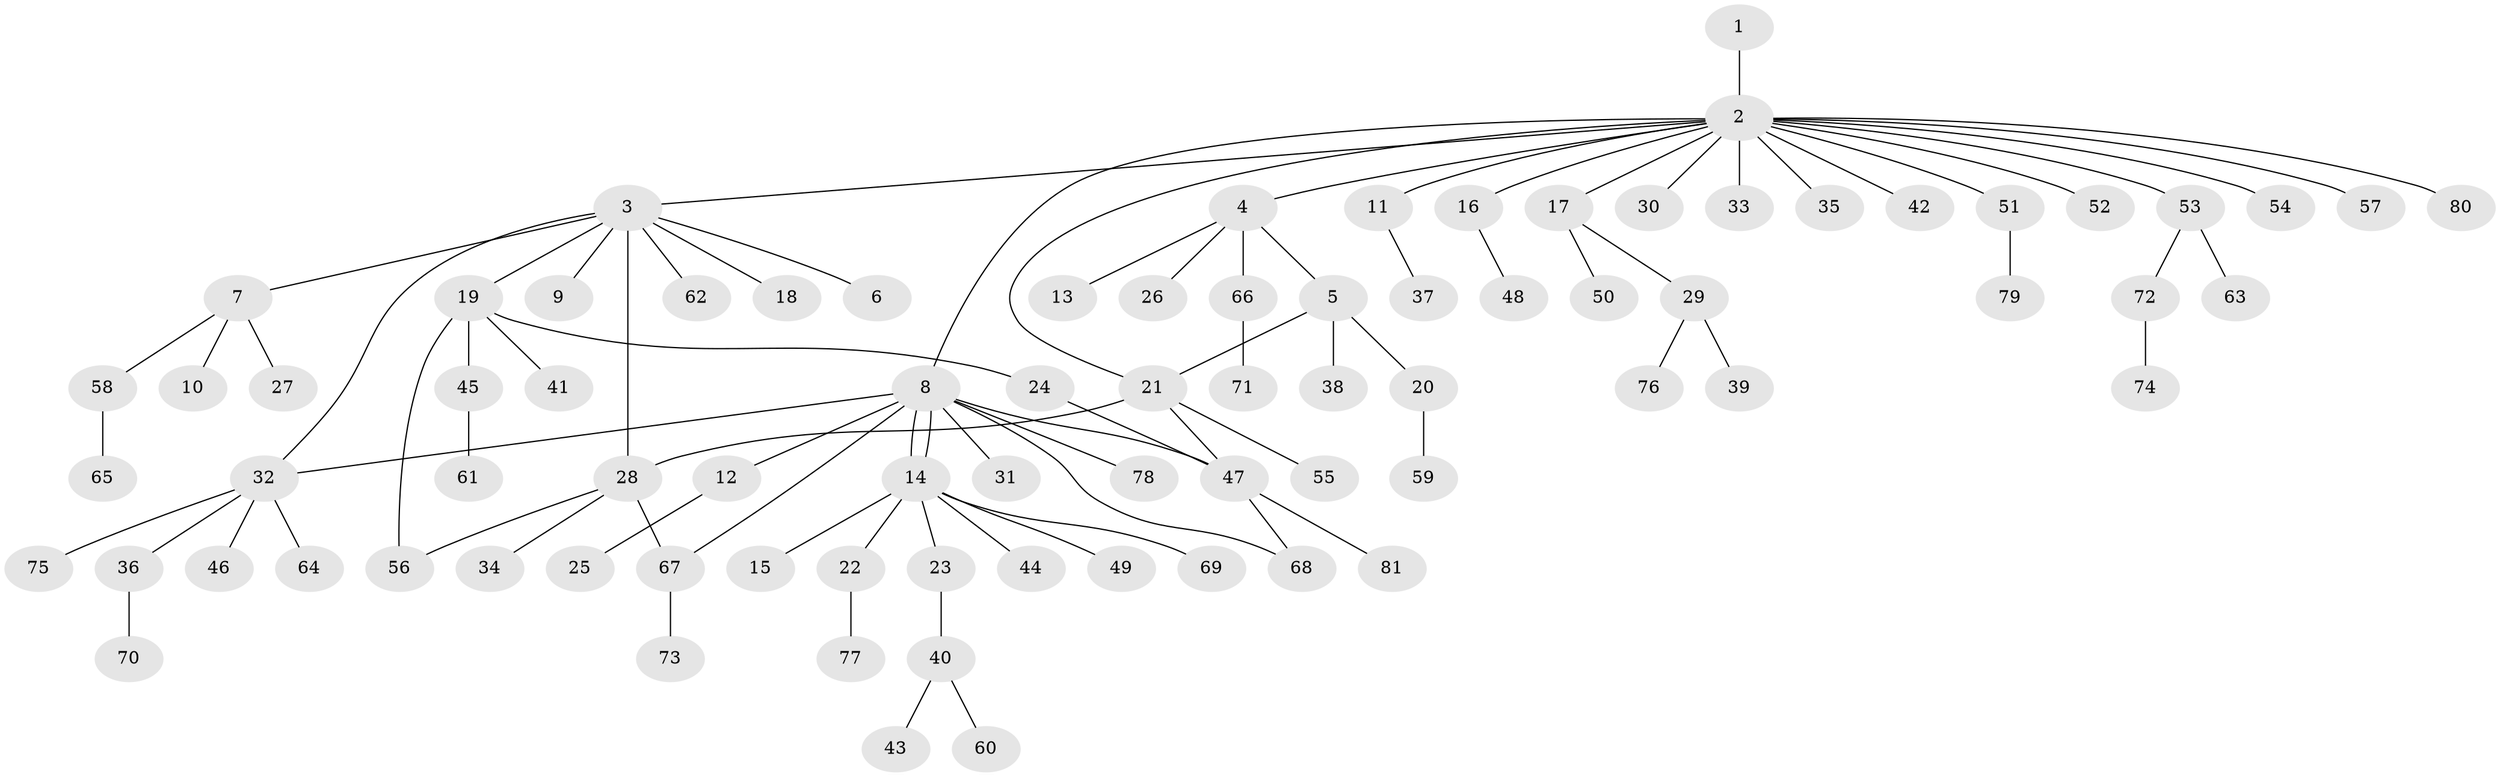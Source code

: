 // Generated by graph-tools (version 1.1) at 2025/11/02/27/25 16:11:11]
// undirected, 81 vertices, 89 edges
graph export_dot {
graph [start="1"]
  node [color=gray90,style=filled];
  1;
  2;
  3;
  4;
  5;
  6;
  7;
  8;
  9;
  10;
  11;
  12;
  13;
  14;
  15;
  16;
  17;
  18;
  19;
  20;
  21;
  22;
  23;
  24;
  25;
  26;
  27;
  28;
  29;
  30;
  31;
  32;
  33;
  34;
  35;
  36;
  37;
  38;
  39;
  40;
  41;
  42;
  43;
  44;
  45;
  46;
  47;
  48;
  49;
  50;
  51;
  52;
  53;
  54;
  55;
  56;
  57;
  58;
  59;
  60;
  61;
  62;
  63;
  64;
  65;
  66;
  67;
  68;
  69;
  70;
  71;
  72;
  73;
  74;
  75;
  76;
  77;
  78;
  79;
  80;
  81;
  1 -- 2;
  2 -- 3;
  2 -- 4;
  2 -- 8;
  2 -- 11;
  2 -- 16;
  2 -- 17;
  2 -- 21;
  2 -- 30;
  2 -- 33;
  2 -- 35;
  2 -- 42;
  2 -- 51;
  2 -- 52;
  2 -- 53;
  2 -- 54;
  2 -- 57;
  2 -- 80;
  3 -- 6;
  3 -- 7;
  3 -- 9;
  3 -- 18;
  3 -- 19;
  3 -- 28;
  3 -- 32;
  3 -- 62;
  4 -- 5;
  4 -- 13;
  4 -- 26;
  4 -- 66;
  5 -- 20;
  5 -- 21;
  5 -- 38;
  7 -- 10;
  7 -- 27;
  7 -- 58;
  8 -- 12;
  8 -- 14;
  8 -- 14;
  8 -- 31;
  8 -- 32;
  8 -- 47;
  8 -- 67;
  8 -- 68;
  8 -- 78;
  11 -- 37;
  12 -- 25;
  14 -- 15;
  14 -- 22;
  14 -- 23;
  14 -- 44;
  14 -- 49;
  14 -- 69;
  16 -- 48;
  17 -- 29;
  17 -- 50;
  19 -- 24;
  19 -- 41;
  19 -- 45;
  19 -- 56;
  20 -- 59;
  21 -- 28;
  21 -- 47;
  21 -- 55;
  22 -- 77;
  23 -- 40;
  24 -- 47;
  28 -- 34;
  28 -- 56;
  28 -- 67;
  29 -- 39;
  29 -- 76;
  32 -- 36;
  32 -- 46;
  32 -- 64;
  32 -- 75;
  36 -- 70;
  40 -- 43;
  40 -- 60;
  45 -- 61;
  47 -- 68;
  47 -- 81;
  51 -- 79;
  53 -- 63;
  53 -- 72;
  58 -- 65;
  66 -- 71;
  67 -- 73;
  72 -- 74;
}
